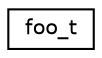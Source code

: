 digraph "Graphical Class Hierarchy"
{
  edge [fontname="Helvetica",fontsize="10",labelfontname="Helvetica",labelfontsize="10"];
  node [fontname="Helvetica",fontsize="10",shape=record];
  rankdir="LR";
  Node0 [label="foo_t",height=0.2,width=0.4,color="black", fillcolor="white", style="filled",URL="$structfoo__t.html"];
}
